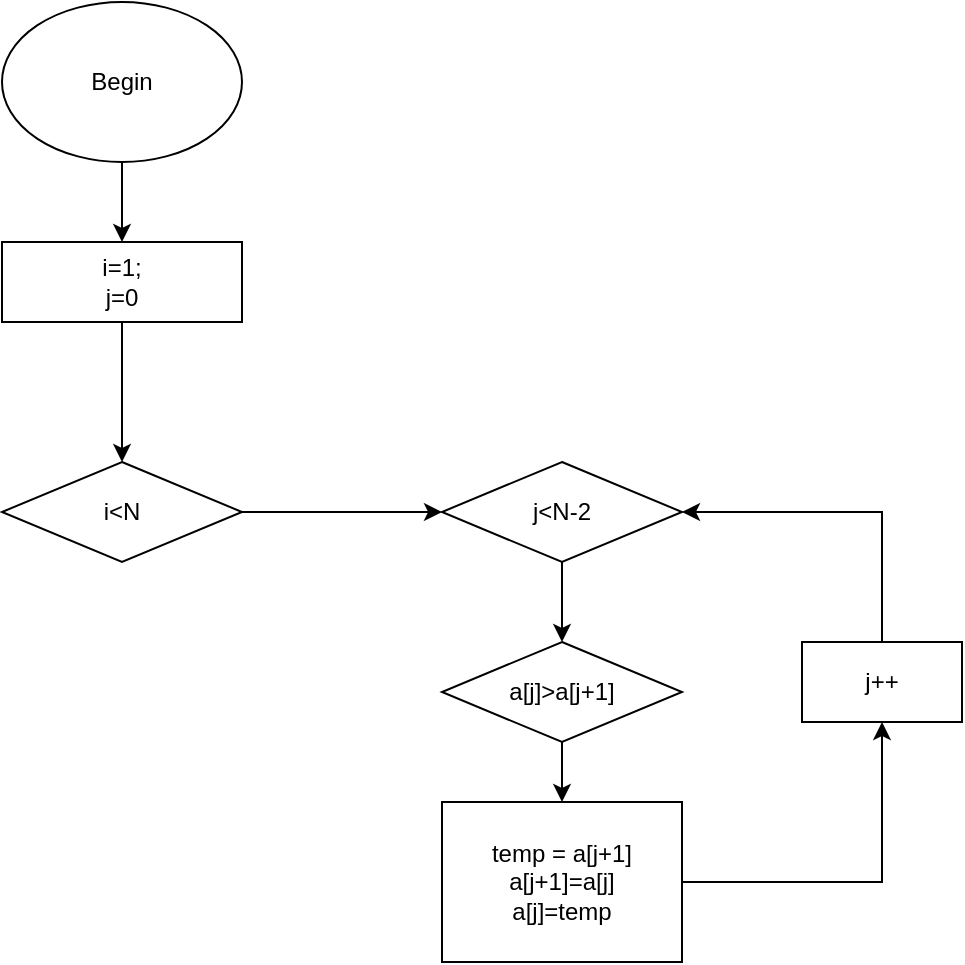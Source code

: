 <mxfile version="28.1.1">
  <diagram name="Page-1" id="04vF4BHMbiJNl363inTT">
    <mxGraphModel dx="1188" dy="648" grid="1" gridSize="10" guides="1" tooltips="1" connect="1" arrows="1" fold="1" page="1" pageScale="1" pageWidth="850" pageHeight="1100" math="0" shadow="0">
      <root>
        <mxCell id="0" />
        <mxCell id="1" parent="0" />
        <mxCell id="Xp768wxX1MOLNDLWDE36-3" value="" style="edgeStyle=orthogonalEdgeStyle;rounded=0;orthogonalLoop=1;jettySize=auto;html=1;" edge="1" parent="1" source="Xp768wxX1MOLNDLWDE36-1" target="Xp768wxX1MOLNDLWDE36-2">
          <mxGeometry relative="1" as="geometry" />
        </mxCell>
        <mxCell id="Xp768wxX1MOLNDLWDE36-1" value="Begin" style="ellipse;whiteSpace=wrap;html=1;" vertex="1" parent="1">
          <mxGeometry x="160" y="40" width="120" height="80" as="geometry" />
        </mxCell>
        <mxCell id="Xp768wxX1MOLNDLWDE36-5" value="" style="edgeStyle=orthogonalEdgeStyle;rounded=0;orthogonalLoop=1;jettySize=auto;html=1;" edge="1" parent="1" source="Xp768wxX1MOLNDLWDE36-2" target="Xp768wxX1MOLNDLWDE36-4">
          <mxGeometry relative="1" as="geometry" />
        </mxCell>
        <mxCell id="Xp768wxX1MOLNDLWDE36-2" value="i=1;&lt;br&gt;j=0" style="rounded=0;whiteSpace=wrap;html=1;" vertex="1" parent="1">
          <mxGeometry x="160" y="160" width="120" height="40" as="geometry" />
        </mxCell>
        <mxCell id="Xp768wxX1MOLNDLWDE36-7" style="edgeStyle=orthogonalEdgeStyle;rounded=0;orthogonalLoop=1;jettySize=auto;html=1;exitX=1;exitY=0.5;exitDx=0;exitDy=0;entryX=0;entryY=0.5;entryDx=0;entryDy=0;" edge="1" parent="1" source="Xp768wxX1MOLNDLWDE36-4" target="Xp768wxX1MOLNDLWDE36-6">
          <mxGeometry relative="1" as="geometry" />
        </mxCell>
        <mxCell id="Xp768wxX1MOLNDLWDE36-4" value="i&amp;lt;N" style="rhombus;whiteSpace=wrap;html=1;" vertex="1" parent="1">
          <mxGeometry x="160" y="270" width="120" height="50" as="geometry" />
        </mxCell>
        <mxCell id="Xp768wxX1MOLNDLWDE36-9" style="edgeStyle=orthogonalEdgeStyle;rounded=0;orthogonalLoop=1;jettySize=auto;html=1;entryX=0.5;entryY=0;entryDx=0;entryDy=0;" edge="1" parent="1" source="Xp768wxX1MOLNDLWDE36-6" target="Xp768wxX1MOLNDLWDE36-8">
          <mxGeometry relative="1" as="geometry" />
        </mxCell>
        <mxCell id="Xp768wxX1MOLNDLWDE36-6" value="j&amp;lt;N-2" style="rhombus;whiteSpace=wrap;html=1;" vertex="1" parent="1">
          <mxGeometry x="380" y="270" width="120" height="50" as="geometry" />
        </mxCell>
        <mxCell id="Xp768wxX1MOLNDLWDE36-11" value="" style="edgeStyle=orthogonalEdgeStyle;rounded=0;orthogonalLoop=1;jettySize=auto;html=1;" edge="1" parent="1" source="Xp768wxX1MOLNDLWDE36-8" target="Xp768wxX1MOLNDLWDE36-10">
          <mxGeometry relative="1" as="geometry" />
        </mxCell>
        <mxCell id="Xp768wxX1MOLNDLWDE36-8" value="a[j]&amp;gt;a[j+1]" style="rhombus;whiteSpace=wrap;html=1;" vertex="1" parent="1">
          <mxGeometry x="380" y="360" width="120" height="50" as="geometry" />
        </mxCell>
        <mxCell id="Xp768wxX1MOLNDLWDE36-13" style="edgeStyle=orthogonalEdgeStyle;rounded=0;orthogonalLoop=1;jettySize=auto;html=1;entryX=0.5;entryY=1;entryDx=0;entryDy=0;" edge="1" parent="1" source="Xp768wxX1MOLNDLWDE36-10" target="Xp768wxX1MOLNDLWDE36-12">
          <mxGeometry relative="1" as="geometry" />
        </mxCell>
        <mxCell id="Xp768wxX1MOLNDLWDE36-10" value="temp = a[j+1]&lt;br&gt;a[j+1]=a[j]&lt;br&gt;a[j]=temp" style="rounded=0;whiteSpace=wrap;html=1;" vertex="1" parent="1">
          <mxGeometry x="380" y="440" width="120" height="80" as="geometry" />
        </mxCell>
        <mxCell id="Xp768wxX1MOLNDLWDE36-14" style="edgeStyle=orthogonalEdgeStyle;rounded=0;orthogonalLoop=1;jettySize=auto;html=1;entryX=1;entryY=0.5;entryDx=0;entryDy=0;" edge="1" parent="1" source="Xp768wxX1MOLNDLWDE36-12" target="Xp768wxX1MOLNDLWDE36-6">
          <mxGeometry relative="1" as="geometry">
            <Array as="points">
              <mxPoint x="600" y="295" />
            </Array>
          </mxGeometry>
        </mxCell>
        <mxCell id="Xp768wxX1MOLNDLWDE36-12" value="j++" style="rounded=0;whiteSpace=wrap;html=1;" vertex="1" parent="1">
          <mxGeometry x="560" y="360" width="80" height="40" as="geometry" />
        </mxCell>
      </root>
    </mxGraphModel>
  </diagram>
</mxfile>
